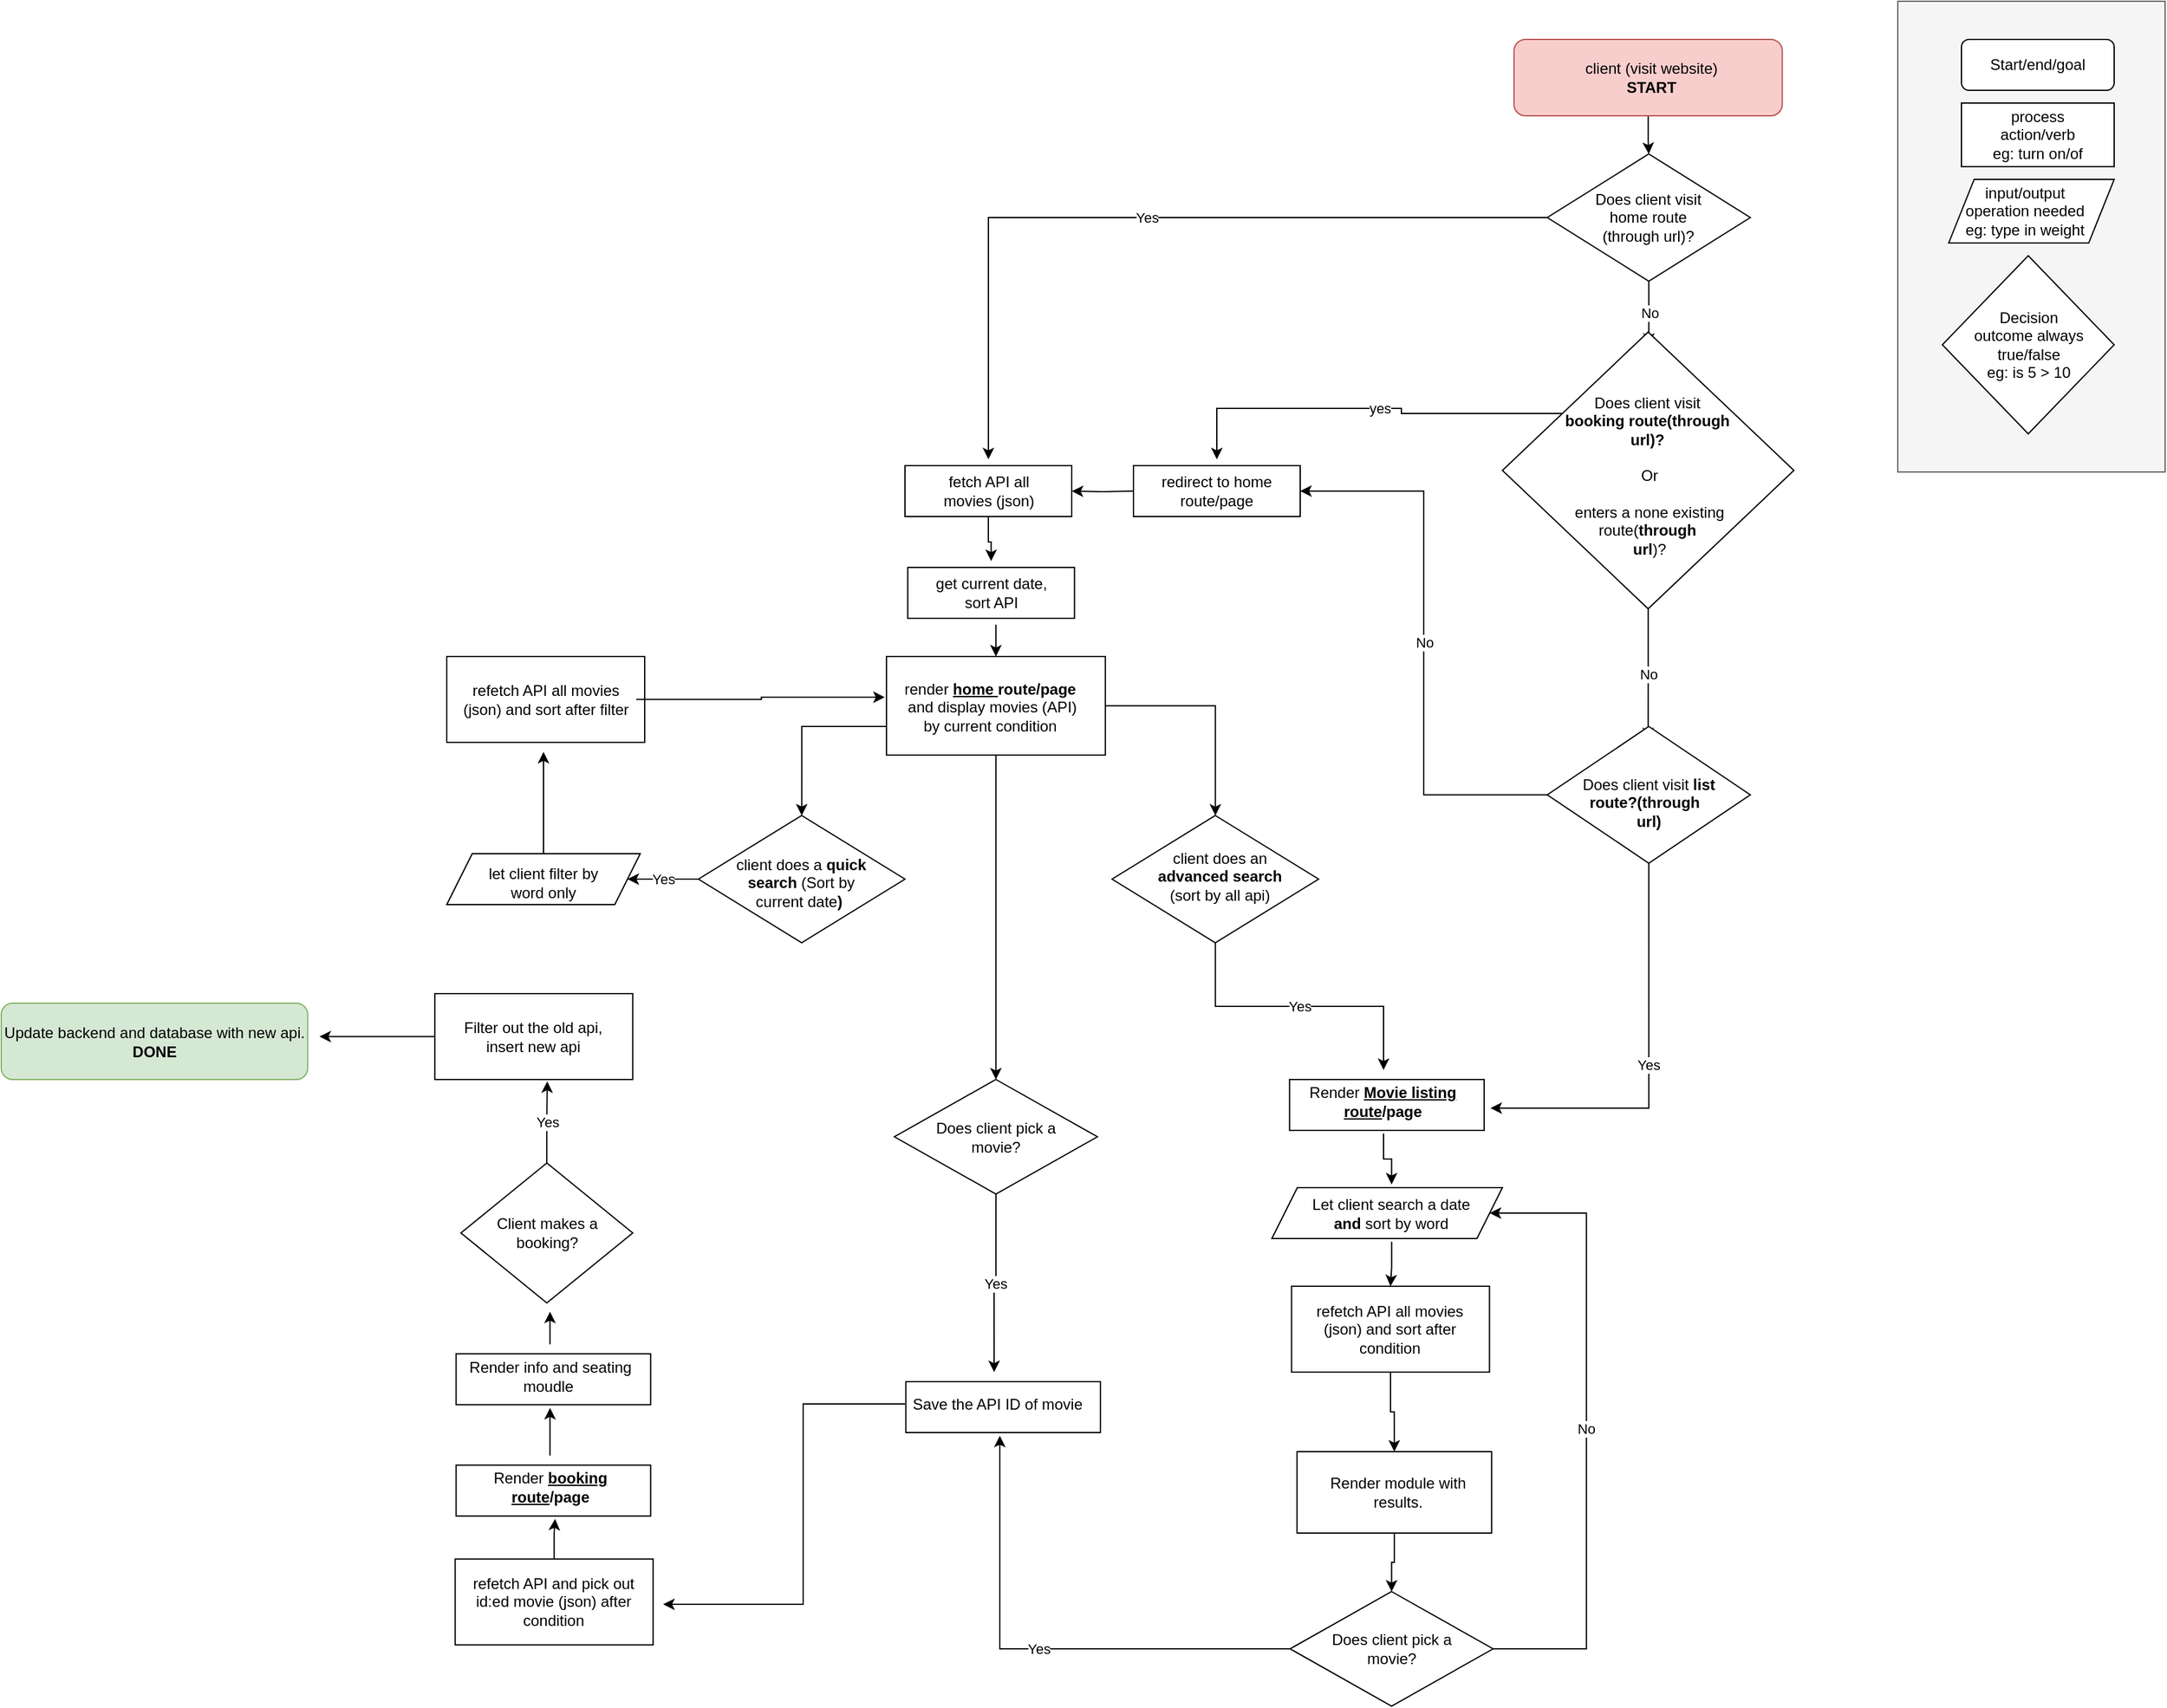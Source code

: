 <mxfile version="15.0.3" type="device"><diagram id="C5RBs43oDa-KdzZeNtuy" name="Page-1"><mxGraphModel dx="2500" dy="934" grid="1" gridSize="10" guides="1" tooltips="1" connect="1" arrows="1" fold="1" page="1" pageScale="1" pageWidth="827" pageHeight="1169" math="0" shadow="0"><root><mxCell id="WIyWlLk6GJQsqaUBKTNV-0"/><mxCell id="WIyWlLk6GJQsqaUBKTNV-1" parent="WIyWlLk6GJQsqaUBKTNV-0"/><mxCell id="WcwR2hOtbCeRohma0PLE-163" value="" style="rounded=0;whiteSpace=wrap;html=1;fillColor=#f5f5f5;strokeColor=#666666;fontColor=#333333;" vertex="1" parent="WIyWlLk6GJQsqaUBKTNV-1"><mxGeometry x="700" y="220" width="210" height="370" as="geometry"/></mxCell><mxCell id="WIyWlLk6GJQsqaUBKTNV-3" value="Start/end/goal" style="rounded=1;whiteSpace=wrap;html=1;fontSize=12;glass=0;strokeWidth=1;shadow=0;" parent="WIyWlLk6GJQsqaUBKTNV-1" vertex="1"><mxGeometry x="750" y="250" width="120" height="40" as="geometry"/></mxCell><mxCell id="WcwR2hOtbCeRohma0PLE-153" style="edgeStyle=orthogonalEdgeStyle;rounded=0;orthogonalLoop=1;jettySize=auto;html=1;entryX=0.5;entryY=0;entryDx=0;entryDy=0;" edge="1" parent="WIyWlLk6GJQsqaUBKTNV-1" source="WcwR2hOtbCeRohma0PLE-0" target="WcwR2hOtbCeRohma0PLE-21"><mxGeometry relative="1" as="geometry"/></mxCell><mxCell id="WcwR2hOtbCeRohma0PLE-0" value="" style="rounded=1;whiteSpace=wrap;html=1;fillColor=#f8cecc;strokeColor=#b85450;" vertex="1" parent="WIyWlLk6GJQsqaUBKTNV-1"><mxGeometry x="398.5" y="250" width="210.75" height="60" as="geometry"/></mxCell><mxCell id="WcwR2hOtbCeRohma0PLE-2" value="" style="rounded=0;whiteSpace=wrap;html=1;" vertex="1" parent="WIyWlLk6GJQsqaUBKTNV-1"><mxGeometry x="750" y="300" width="120" height="50" as="geometry"/></mxCell><mxCell id="WcwR2hOtbCeRohma0PLE-5" value="process&lt;br&gt;action/verb&lt;br&gt;eg: turn on/of" style="text;html=1;strokeColor=none;fillColor=none;align=center;verticalAlign=middle;whiteSpace=wrap;rounded=0;" vertex="1" parent="WIyWlLk6GJQsqaUBKTNV-1"><mxGeometry x="765" y="315" width="90" height="20" as="geometry"/></mxCell><mxCell id="WcwR2hOtbCeRohma0PLE-6" value="" style="shape=parallelogram;perimeter=parallelogramPerimeter;whiteSpace=wrap;html=1;fixedSize=1;" vertex="1" parent="WIyWlLk6GJQsqaUBKTNV-1"><mxGeometry x="740" y="360" width="130" height="50" as="geometry"/></mxCell><mxCell id="WcwR2hOtbCeRohma0PLE-7" value="input/output&lt;br&gt;operation needed&lt;br&gt;eg: type in weight" style="text;html=1;strokeColor=none;fillColor=none;align=center;verticalAlign=middle;whiteSpace=wrap;rounded=0;" vertex="1" parent="WIyWlLk6GJQsqaUBKTNV-1"><mxGeometry x="730" y="375" width="140" height="20" as="geometry"/></mxCell><mxCell id="WcwR2hOtbCeRohma0PLE-11" value="client (visit website)&lt;br&gt;&lt;b&gt;START&lt;/b&gt;" style="text;html=1;strokeColor=none;fillColor=none;align=center;verticalAlign=middle;whiteSpace=wrap;rounded=0;" vertex="1" parent="WIyWlLk6GJQsqaUBKTNV-1"><mxGeometry x="449.37" y="270" width="115.25" height="20" as="geometry"/></mxCell><mxCell id="WcwR2hOtbCeRohma0PLE-12" value="" style="group" vertex="1" connectable="0" parent="WIyWlLk6GJQsqaUBKTNV-1"><mxGeometry x="735" y="420" width="135" height="140" as="geometry"/></mxCell><mxCell id="WcwR2hOtbCeRohma0PLE-9" value="" style="rhombus;whiteSpace=wrap;html=1;" vertex="1" parent="WcwR2hOtbCeRohma0PLE-12"><mxGeometry width="135" height="140" as="geometry"/></mxCell><mxCell id="WcwR2hOtbCeRohma0PLE-10" value="Decision&lt;br&gt;outcome always true/false&lt;br&gt;eg: is 5 &amp;gt; 10" style="text;html=1;strokeColor=none;fillColor=none;align=center;verticalAlign=middle;whiteSpace=wrap;rounded=0;" vertex="1" parent="WcwR2hOtbCeRohma0PLE-12"><mxGeometry x="22.5" y="40" width="90" height="60" as="geometry"/></mxCell><mxCell id="WcwR2hOtbCeRohma0PLE-136" style="edgeStyle=orthogonalEdgeStyle;rounded=0;orthogonalLoop=1;jettySize=auto;html=1;entryX=0.5;entryY=0;entryDx=0;entryDy=0;" edge="1" parent="WIyWlLk6GJQsqaUBKTNV-1" source="WcwR2hOtbCeRohma0PLE-15" target="WcwR2hOtbCeRohma0PLE-51"><mxGeometry relative="1" as="geometry"><Array as="points"><mxPoint x="-161" y="790"/></Array></mxGeometry></mxCell><mxCell id="WcwR2hOtbCeRohma0PLE-143" style="edgeStyle=orthogonalEdgeStyle;rounded=0;orthogonalLoop=1;jettySize=auto;html=1;" edge="1" parent="WIyWlLk6GJQsqaUBKTNV-1" source="WcwR2hOtbCeRohma0PLE-15" target="WcwR2hOtbCeRohma0PLE-97"><mxGeometry relative="1" as="geometry"/></mxCell><mxCell id="WcwR2hOtbCeRohma0PLE-146" style="edgeStyle=orthogonalEdgeStyle;rounded=0;orthogonalLoop=1;jettySize=auto;html=1;" edge="1" parent="WIyWlLk6GJQsqaUBKTNV-1" source="WcwR2hOtbCeRohma0PLE-15" target="WcwR2hOtbCeRohma0PLE-108"><mxGeometry relative="1" as="geometry"/></mxCell><mxCell id="WcwR2hOtbCeRohma0PLE-15" value="" style="rounded=0;whiteSpace=wrap;html=1;" vertex="1" parent="WIyWlLk6GJQsqaUBKTNV-1"><mxGeometry x="-94.54" y="735" width="171.94" height="77.5" as="geometry"/></mxCell><mxCell id="WcwR2hOtbCeRohma0PLE-16" value="render &lt;b&gt;&lt;u&gt;home&amp;nbsp;&lt;/u&gt;route/page&lt;br&gt;&amp;nbsp;&lt;/b&gt;and display movies (API) by current condition" style="text;html=1;strokeColor=none;fillColor=none;align=center;verticalAlign=middle;whiteSpace=wrap;rounded=0;" vertex="1" parent="WIyWlLk6GJQsqaUBKTNV-1"><mxGeometry x="-89.54" y="750" width="154.19" height="50" as="geometry"/></mxCell><mxCell id="WcwR2hOtbCeRohma0PLE-129" style="edgeStyle=orthogonalEdgeStyle;rounded=0;orthogonalLoop=1;jettySize=auto;html=1;entryX=0.5;entryY=0;entryDx=0;entryDy=0;" edge="1" parent="WIyWlLk6GJQsqaUBKTNV-1" source="WcwR2hOtbCeRohma0PLE-19" target="WcwR2hOtbCeRohma0PLE-27"><mxGeometry relative="1" as="geometry"/></mxCell><mxCell id="WcwR2hOtbCeRohma0PLE-19" value="" style="rounded=0;whiteSpace=wrap;html=1;" vertex="1" parent="WIyWlLk6GJQsqaUBKTNV-1"><mxGeometry x="-80" y="585" width="131" height="40" as="geometry"/></mxCell><mxCell id="WcwR2hOtbCeRohma0PLE-20" value="fetch API all movies (json)" style="text;html=1;strokeColor=none;fillColor=none;align=center;verticalAlign=middle;whiteSpace=wrap;rounded=0;" vertex="1" parent="WIyWlLk6GJQsqaUBKTNV-1"><mxGeometry x="-67.25" y="580" width="105.5" height="50" as="geometry"/></mxCell><mxCell id="WcwR2hOtbCeRohma0PLE-39" value="No" style="edgeStyle=orthogonalEdgeStyle;rounded=0;orthogonalLoop=1;jettySize=auto;html=1;exitX=0.5;exitY=1;exitDx=0;exitDy=0;" edge="1" parent="WIyWlLk6GJQsqaUBKTNV-1" source="WcwR2hOtbCeRohma0PLE-21"><mxGeometry relative="1" as="geometry"><mxPoint x="504.37" y="490" as="targetPoint"/></mxGeometry></mxCell><mxCell id="WcwR2hOtbCeRohma0PLE-21" value="" style="rhombus;whiteSpace=wrap;html=1;" vertex="1" parent="WIyWlLk6GJQsqaUBKTNV-1"><mxGeometry x="424.62" y="340" width="159.5" height="100" as="geometry"/></mxCell><mxCell id="WcwR2hOtbCeRohma0PLE-30" value="Yes" style="edgeStyle=orthogonalEdgeStyle;rounded=0;orthogonalLoop=1;jettySize=auto;html=1;exitX=0;exitY=0.5;exitDx=0;exitDy=0;" edge="1" parent="WIyWlLk6GJQsqaUBKTNV-1" source="WcwR2hOtbCeRohma0PLE-21" target="WcwR2hOtbCeRohma0PLE-20"><mxGeometry relative="1" as="geometry"><mxPoint x="320" y="400" as="sourcePoint"/></mxGeometry></mxCell><mxCell id="WcwR2hOtbCeRohma0PLE-22" value="Does client visit home route (through url)?" style="text;html=1;strokeColor=none;fillColor=none;align=center;verticalAlign=middle;whiteSpace=wrap;rounded=0;" vertex="1" parent="WIyWlLk6GJQsqaUBKTNV-1"><mxGeometry x="449.37" y="380" width="110" height="20" as="geometry"/></mxCell><mxCell id="WcwR2hOtbCeRohma0PLE-26" value="" style="rounded=0;whiteSpace=wrap;html=1;" vertex="1" parent="WIyWlLk6GJQsqaUBKTNV-1"><mxGeometry x="-77.81" y="665" width="131" height="40" as="geometry"/></mxCell><mxCell id="WcwR2hOtbCeRohma0PLE-123" style="edgeStyle=orthogonalEdgeStyle;rounded=0;orthogonalLoop=1;jettySize=auto;html=1;entryX=0.5;entryY=0;entryDx=0;entryDy=0;" edge="1" parent="WIyWlLk6GJQsqaUBKTNV-1" source="WcwR2hOtbCeRohma0PLE-27" target="WcwR2hOtbCeRohma0PLE-15"><mxGeometry relative="1" as="geometry"><Array as="points"><mxPoint x="-9" y="700"/><mxPoint x="-9" y="700"/></Array></mxGeometry></mxCell><mxCell id="WcwR2hOtbCeRohma0PLE-27" value="get current date, sort API" style="text;html=1;strokeColor=none;fillColor=none;align=center;verticalAlign=middle;whiteSpace=wrap;rounded=0;" vertex="1" parent="WIyWlLk6GJQsqaUBKTNV-1"><mxGeometry x="-65.06" y="660" width="105.5" height="50" as="geometry"/></mxCell><mxCell id="WcwR2hOtbCeRohma0PLE-45" value="yes" style="edgeStyle=orthogonalEdgeStyle;rounded=0;orthogonalLoop=1;jettySize=auto;html=1;exitX=0;exitY=0;exitDx=0;exitDy=0;" edge="1" parent="WIyWlLk6GJQsqaUBKTNV-1" source="WcwR2hOtbCeRohma0PLE-53" target="WcwR2hOtbCeRohma0PLE-42"><mxGeometry relative="1" as="geometry"><mxPoint x="310" y="605" as="sourcePoint"/><Array as="points"><mxPoint x="310" y="544"/><mxPoint x="310" y="540"/><mxPoint x="165" y="540"/></Array></mxGeometry></mxCell><mxCell id="WcwR2hOtbCeRohma0PLE-41" value="" style="rounded=0;whiteSpace=wrap;html=1;" vertex="1" parent="WIyWlLk6GJQsqaUBKTNV-1"><mxGeometry x="99.5" y="585" width="131" height="40" as="geometry"/></mxCell><mxCell id="WcwR2hOtbCeRohma0PLE-44" style="edgeStyle=orthogonalEdgeStyle;rounded=0;orthogonalLoop=1;jettySize=auto;html=1;entryX=1;entryY=0.5;entryDx=0;entryDy=0;" edge="1" parent="WIyWlLk6GJQsqaUBKTNV-1" target="WcwR2hOtbCeRohma0PLE-19"><mxGeometry relative="1" as="geometry"><mxPoint x="100" y="605" as="sourcePoint"/></mxGeometry></mxCell><mxCell id="WcwR2hOtbCeRohma0PLE-42" value="redirect to home route/page" style="text;html=1;strokeColor=none;fillColor=none;align=center;verticalAlign=middle;whiteSpace=wrap;rounded=0;" vertex="1" parent="WIyWlLk6GJQsqaUBKTNV-1"><mxGeometry x="105" y="580" width="120" height="50" as="geometry"/></mxCell><mxCell id="WcwR2hOtbCeRohma0PLE-142" value="Yes" style="edgeStyle=orthogonalEdgeStyle;rounded=0;orthogonalLoop=1;jettySize=auto;html=1;" edge="1" parent="WIyWlLk6GJQsqaUBKTNV-1" source="WcwR2hOtbCeRohma0PLE-51" target="WcwR2hOtbCeRohma0PLE-80"><mxGeometry relative="1" as="geometry"/></mxCell><mxCell id="WcwR2hOtbCeRohma0PLE-51" value="" style="rhombus;whiteSpace=wrap;html=1;" vertex="1" parent="WIyWlLk6GJQsqaUBKTNV-1"><mxGeometry x="-242.26" y="860" width="162.26" height="100" as="geometry"/></mxCell><mxCell id="WcwR2hOtbCeRohma0PLE-52" value="client does a&amp;nbsp;&lt;b&gt;quick search&amp;nbsp;&lt;/b&gt;(Sort by current date&lt;b&gt;)&amp;nbsp;&lt;/b&gt;" style="text;html=1;strokeColor=none;fillColor=none;align=center;verticalAlign=middle;whiteSpace=wrap;rounded=0;" vertex="1" parent="WIyWlLk6GJQsqaUBKTNV-1"><mxGeometry x="-223.75" y="902.5" width="125.25" height="20" as="geometry"/></mxCell><mxCell id="WcwR2hOtbCeRohma0PLE-105" value="No" style="edgeStyle=orthogonalEdgeStyle;rounded=0;orthogonalLoop=1;jettySize=auto;html=1;" edge="1" parent="WIyWlLk6GJQsqaUBKTNV-1" source="WcwR2hOtbCeRohma0PLE-53"><mxGeometry relative="1" as="geometry"><mxPoint x="503.87" y="800" as="targetPoint"/></mxGeometry></mxCell><mxCell id="WcwR2hOtbCeRohma0PLE-53" value="" style="rhombus;whiteSpace=wrap;html=1;" vertex="1" parent="WIyWlLk6GJQsqaUBKTNV-1"><mxGeometry x="389.37" y="480" width="229" height="217.5" as="geometry"/></mxCell><mxCell id="WcwR2hOtbCeRohma0PLE-54" value="Does client visit&amp;nbsp;&lt;br&gt;&lt;b&gt;booking route(through&amp;nbsp;&lt;br&gt;url)?&amp;nbsp;&lt;/b&gt;&lt;br&gt;&lt;br&gt;Or&lt;br&gt;&lt;br&gt;enters a none existing route(&lt;b&gt;through&amp;nbsp;&lt;/b&gt;&lt;br&gt;&lt;b&gt;url&lt;/b&gt;)?" style="text;html=1;strokeColor=none;fillColor=none;align=center;verticalAlign=middle;whiteSpace=wrap;rounded=0;" vertex="1" parent="WIyWlLk6GJQsqaUBKTNV-1"><mxGeometry x="434.56" y="582.5" width="139.62" height="20" as="geometry"/></mxCell><mxCell id="WcwR2hOtbCeRohma0PLE-120" style="edgeStyle=orthogonalEdgeStyle;rounded=0;orthogonalLoop=1;jettySize=auto;html=1;entryX=0.5;entryY=0;entryDx=0;entryDy=0;" edge="1" parent="WIyWlLk6GJQsqaUBKTNV-1" source="WcwR2hOtbCeRohma0PLE-58" target="WcwR2hOtbCeRohma0PLE-68"><mxGeometry relative="1" as="geometry"/></mxCell><mxCell id="WcwR2hOtbCeRohma0PLE-58" value="" style="rounded=0;whiteSpace=wrap;html=1;" vertex="1" parent="WIyWlLk6GJQsqaUBKTNV-1"><mxGeometry x="223.71" y="1230" width="155.5" height="67.5" as="geometry"/></mxCell><mxCell id="WcwR2hOtbCeRohma0PLE-59" value="refetch API all movies (json) and sort after condition" style="text;html=1;strokeColor=none;fillColor=none;align=center;verticalAlign=middle;whiteSpace=wrap;rounded=0;" vertex="1" parent="WIyWlLk6GJQsqaUBKTNV-1"><mxGeometry x="230.34" y="1243.75" width="142.25" height="40" as="geometry"/></mxCell><mxCell id="WcwR2hOtbCeRohma0PLE-62" value="" style="shape=parallelogram;perimeter=parallelogramPerimeter;whiteSpace=wrap;html=1;fixedSize=1;" vertex="1" parent="WIyWlLk6GJQsqaUBKTNV-1"><mxGeometry x="208.25" y="1152.5" width="181.12" height="40" as="geometry"/></mxCell><mxCell id="WcwR2hOtbCeRohma0PLE-119" style="edgeStyle=orthogonalEdgeStyle;rounded=0;orthogonalLoop=1;jettySize=auto;html=1;entryX=0.5;entryY=0;entryDx=0;entryDy=0;" edge="1" parent="WIyWlLk6GJQsqaUBKTNV-1" source="WcwR2hOtbCeRohma0PLE-63" target="WcwR2hOtbCeRohma0PLE-58"><mxGeometry relative="1" as="geometry"/></mxCell><mxCell id="WcwR2hOtbCeRohma0PLE-63" value="Let client search a date &lt;b&gt;and &lt;/b&gt;sort by word" style="text;html=1;strokeColor=none;fillColor=none;align=center;verticalAlign=middle;whiteSpace=wrap;rounded=0;" vertex="1" parent="WIyWlLk6GJQsqaUBKTNV-1"><mxGeometry x="235.25" y="1150" width="134.12" height="45" as="geometry"/></mxCell><mxCell id="WcwR2hOtbCeRohma0PLE-121" style="edgeStyle=orthogonalEdgeStyle;rounded=0;orthogonalLoop=1;jettySize=auto;html=1;entryX=0.5;entryY=0;entryDx=0;entryDy=0;" edge="1" parent="WIyWlLk6GJQsqaUBKTNV-1" source="WcwR2hOtbCeRohma0PLE-68" target="WcwR2hOtbCeRohma0PLE-74"><mxGeometry relative="1" as="geometry"/></mxCell><mxCell id="WcwR2hOtbCeRohma0PLE-68" value="" style="rounded=0;whiteSpace=wrap;html=1;" vertex="1" parent="WIyWlLk6GJQsqaUBKTNV-1"><mxGeometry x="228" y="1360" width="152.87" height="64" as="geometry"/></mxCell><mxCell id="WcwR2hOtbCeRohma0PLE-69" value="Render module with results." style="text;html=1;strokeColor=none;fillColor=none;align=center;verticalAlign=middle;whiteSpace=wrap;rounded=0;" vertex="1" parent="WIyWlLk6GJQsqaUBKTNV-1"><mxGeometry x="232.56" y="1367" width="149" height="50" as="geometry"/></mxCell><mxCell id="WcwR2hOtbCeRohma0PLE-114" value="Yes" style="edgeStyle=orthogonalEdgeStyle;rounded=0;orthogonalLoop=1;jettySize=auto;html=1;entryX=0.5;entryY=1;entryDx=0;entryDy=0;" edge="1" parent="WIyWlLk6GJQsqaUBKTNV-1" source="WcwR2hOtbCeRohma0PLE-74" target="WcwR2hOtbCeRohma0PLE-157"><mxGeometry relative="1" as="geometry"><mxPoint x="-70" y="1367" as="targetPoint"/></mxGeometry></mxCell><mxCell id="WcwR2hOtbCeRohma0PLE-115" value="No" style="edgeStyle=orthogonalEdgeStyle;rounded=0;orthogonalLoop=1;jettySize=auto;html=1;entryX=1;entryY=0.5;entryDx=0;entryDy=0;" edge="1" parent="WIyWlLk6GJQsqaUBKTNV-1" source="WcwR2hOtbCeRohma0PLE-74" target="WcwR2hOtbCeRohma0PLE-62"><mxGeometry relative="1" as="geometry"><mxPoint x="425.62" y="1190" as="targetPoint"/><Array as="points"><mxPoint x="455.37" y="1515"/><mxPoint x="455.37" y="1173"/></Array></mxGeometry></mxCell><mxCell id="WcwR2hOtbCeRohma0PLE-74" value="" style="rhombus;whiteSpace=wrap;html=1;" vertex="1" parent="WIyWlLk6GJQsqaUBKTNV-1"><mxGeometry x="222.56" y="1470" width="159.5" height="90" as="geometry"/></mxCell><mxCell id="WcwR2hOtbCeRohma0PLE-75" value="Does client pick a movie?" style="text;html=1;strokeColor=none;fillColor=none;align=center;verticalAlign=middle;whiteSpace=wrap;rounded=0;" vertex="1" parent="WIyWlLk6GJQsqaUBKTNV-1"><mxGeometry x="239.69" y="1505" width="125.25" height="20" as="geometry"/></mxCell><mxCell id="WcwR2hOtbCeRohma0PLE-80" value="" style="shape=parallelogram;perimeter=parallelogramPerimeter;whiteSpace=wrap;html=1;fixedSize=1;" vertex="1" parent="WIyWlLk6GJQsqaUBKTNV-1"><mxGeometry x="-440" y="890" width="152" height="40" as="geometry"/></mxCell><mxCell id="WcwR2hOtbCeRohma0PLE-132" style="edgeStyle=orthogonalEdgeStyle;rounded=0;orthogonalLoop=1;jettySize=auto;html=1;" edge="1" parent="WIyWlLk6GJQsqaUBKTNV-1" source="WcwR2hOtbCeRohma0PLE-81"><mxGeometry relative="1" as="geometry"><mxPoint x="-364.0" y="810" as="targetPoint"/></mxGeometry></mxCell><mxCell id="WcwR2hOtbCeRohma0PLE-81" value="let client filter by word only" style="text;html=1;strokeColor=none;fillColor=none;align=center;verticalAlign=middle;whiteSpace=wrap;rounded=0;" vertex="1" parent="WIyWlLk6GJQsqaUBKTNV-1"><mxGeometry x="-414" y="890" width="100" height="45" as="geometry"/></mxCell><mxCell id="WcwR2hOtbCeRohma0PLE-144" value="Yes" style="edgeStyle=orthogonalEdgeStyle;rounded=0;orthogonalLoop=1;jettySize=auto;html=1;" edge="1" parent="WIyWlLk6GJQsqaUBKTNV-1" source="WcwR2hOtbCeRohma0PLE-97" target="WcwR2hOtbCeRohma0PLE-107"><mxGeometry relative="1" as="geometry"/></mxCell><mxCell id="WcwR2hOtbCeRohma0PLE-97" value="" style="rhombus;whiteSpace=wrap;html=1;" vertex="1" parent="WIyWlLk6GJQsqaUBKTNV-1"><mxGeometry x="82.69" y="860" width="162.26" height="100" as="geometry"/></mxCell><mxCell id="WcwR2hOtbCeRohma0PLE-98" value="client does an &lt;b&gt;advanced search &lt;/b&gt;(sort by all api)" style="text;html=1;strokeColor=none;fillColor=none;align=center;verticalAlign=middle;whiteSpace=wrap;rounded=0;" vertex="1" parent="WIyWlLk6GJQsqaUBKTNV-1"><mxGeometry x="105.25" y="897.5" width="125.25" height="20" as="geometry"/></mxCell><mxCell id="WcwR2hOtbCeRohma0PLE-148" value="Yes" style="edgeStyle=orthogonalEdgeStyle;rounded=0;orthogonalLoop=1;jettySize=auto;html=1;exitX=0.5;exitY=1;exitDx=0;exitDy=0;" edge="1" parent="WIyWlLk6GJQsqaUBKTNV-1" source="WcwR2hOtbCeRohma0PLE-103"><mxGeometry relative="1" as="geometry"><mxPoint x="380" y="1090" as="targetPoint"/><Array as="points"><mxPoint x="504" y="1090"/></Array></mxGeometry></mxCell><mxCell id="WcwR2hOtbCeRohma0PLE-149" value="No" style="edgeStyle=orthogonalEdgeStyle;rounded=0;orthogonalLoop=1;jettySize=auto;html=1;entryX=1;entryY=0.5;entryDx=0;entryDy=0;" edge="1" parent="WIyWlLk6GJQsqaUBKTNV-1" source="WcwR2hOtbCeRohma0PLE-103" target="WcwR2hOtbCeRohma0PLE-41"><mxGeometry relative="1" as="geometry"/></mxCell><mxCell id="WcwR2hOtbCeRohma0PLE-103" value="" style="rhombus;whiteSpace=wrap;html=1;" vertex="1" parent="WIyWlLk6GJQsqaUBKTNV-1"><mxGeometry x="424.62" y="790" width="159.5" height="107.5" as="geometry"/></mxCell><mxCell id="WcwR2hOtbCeRohma0PLE-104" value="Does client visit &lt;b&gt;list route?(through&amp;nbsp;&amp;nbsp;&lt;br&gt;url)&lt;/b&gt;" style="text;html=1;strokeColor=none;fillColor=none;align=center;verticalAlign=middle;whiteSpace=wrap;rounded=0;" vertex="1" parent="WIyWlLk6GJQsqaUBKTNV-1"><mxGeometry x="441.75" y="840" width="125.25" height="20" as="geometry"/></mxCell><mxCell id="WcwR2hOtbCeRohma0PLE-106" value="" style="rounded=0;whiteSpace=wrap;html=1;" vertex="1" parent="WIyWlLk6GJQsqaUBKTNV-1"><mxGeometry x="222.16" y="1067.5" width="152.87" height="40" as="geometry"/></mxCell><mxCell id="WcwR2hOtbCeRohma0PLE-118" style="edgeStyle=orthogonalEdgeStyle;rounded=0;orthogonalLoop=1;jettySize=auto;html=1;entryX=0.5;entryY=0;entryDx=0;entryDy=0;" edge="1" parent="WIyWlLk6GJQsqaUBKTNV-1" source="WcwR2hOtbCeRohma0PLE-107" target="WcwR2hOtbCeRohma0PLE-63"><mxGeometry relative="1" as="geometry"/></mxCell><mxCell id="WcwR2hOtbCeRohma0PLE-107" value="Render &lt;u style=&quot;font-weight: bold&quot;&gt;Movie listing route&lt;/u&gt;&lt;b&gt;/page&lt;/b&gt;" style="text;html=1;strokeColor=none;fillColor=none;align=center;verticalAlign=middle;whiteSpace=wrap;rounded=0;" vertex="1" parent="WIyWlLk6GJQsqaUBKTNV-1"><mxGeometry x="221.47" y="1060" width="149" height="50" as="geometry"/></mxCell><mxCell id="WcwR2hOtbCeRohma0PLE-152" value="Yes" style="edgeStyle=orthogonalEdgeStyle;rounded=0;orthogonalLoop=1;jettySize=auto;html=1;entryX=0.47;entryY=0;entryDx=0;entryDy=0;entryPerimeter=0;" edge="1" parent="WIyWlLk6GJQsqaUBKTNV-1" source="WcwR2hOtbCeRohma0PLE-108" target="WcwR2hOtbCeRohma0PLE-157"><mxGeometry relative="1" as="geometry"><mxPoint x="-70" y="1307" as="targetPoint"/></mxGeometry></mxCell><mxCell id="WcwR2hOtbCeRohma0PLE-108" value="" style="rhombus;whiteSpace=wrap;html=1;" vertex="1" parent="WIyWlLk6GJQsqaUBKTNV-1"><mxGeometry x="-88.32" y="1067.5" width="159.5" height="90" as="geometry"/></mxCell><mxCell id="WcwR2hOtbCeRohma0PLE-109" value="Does client pick a movie?" style="text;html=1;strokeColor=none;fillColor=none;align=center;verticalAlign=middle;whiteSpace=wrap;rounded=0;" vertex="1" parent="WIyWlLk6GJQsqaUBKTNV-1"><mxGeometry x="-71.2" y="1102.5" width="125.25" height="20" as="geometry"/></mxCell><mxCell id="WcwR2hOtbCeRohma0PLE-116" value="" style="rounded=0;whiteSpace=wrap;html=1;" vertex="1" parent="WIyWlLk6GJQsqaUBKTNV-1"><mxGeometry x="-440" y="735" width="155.5" height="67.5" as="geometry"/></mxCell><mxCell id="WcwR2hOtbCeRohma0PLE-151" style="edgeStyle=orthogonalEdgeStyle;rounded=0;orthogonalLoop=1;jettySize=auto;html=1;entryX=-0.008;entryY=0.413;entryDx=0;entryDy=0;entryPerimeter=0;" edge="1" parent="WIyWlLk6GJQsqaUBKTNV-1" source="WcwR2hOtbCeRohma0PLE-117" target="WcwR2hOtbCeRohma0PLE-15"><mxGeometry relative="1" as="geometry"/></mxCell><mxCell id="WcwR2hOtbCeRohma0PLE-117" value="refetch API all movies (json) and sort after filter" style="text;html=1;strokeColor=none;fillColor=none;align=center;verticalAlign=middle;whiteSpace=wrap;rounded=0;" vertex="1" parent="WIyWlLk6GJQsqaUBKTNV-1"><mxGeometry x="-433.37" y="748.75" width="142.25" height="40" as="geometry"/></mxCell><mxCell id="WcwR2hOtbCeRohma0PLE-154" value="" style="rounded=0;whiteSpace=wrap;html=1;" vertex="1" parent="WIyWlLk6GJQsqaUBKTNV-1"><mxGeometry x="-432.68" y="1370.63" width="152.87" height="40" as="geometry"/></mxCell><mxCell id="WcwR2hOtbCeRohma0PLE-180" style="edgeStyle=orthogonalEdgeStyle;rounded=0;orthogonalLoop=1;jettySize=auto;html=1;entryX=0.5;entryY=1;entryDx=0;entryDy=0;" edge="1" parent="WIyWlLk6GJQsqaUBKTNV-1" source="WcwR2hOtbCeRohma0PLE-155" target="WcwR2hOtbCeRohma0PLE-160"><mxGeometry relative="1" as="geometry"/></mxCell><mxCell id="WcwR2hOtbCeRohma0PLE-155" value="Render &lt;b&gt;&lt;u&gt;booking route&lt;/u&gt;/page&lt;/b&gt;" style="text;html=1;strokeColor=none;fillColor=none;align=center;verticalAlign=middle;whiteSpace=wrap;rounded=0;" vertex="1" parent="WIyWlLk6GJQsqaUBKTNV-1"><mxGeometry x="-433.37" y="1363.13" width="149" height="50" as="geometry"/></mxCell><mxCell id="WcwR2hOtbCeRohma0PLE-156" value="" style="rounded=0;whiteSpace=wrap;html=1;" vertex="1" parent="WIyWlLk6GJQsqaUBKTNV-1"><mxGeometry x="-79.31" y="1305" width="152.87" height="40" as="geometry"/></mxCell><mxCell id="WcwR2hOtbCeRohma0PLE-177" style="edgeStyle=orthogonalEdgeStyle;rounded=0;orthogonalLoop=1;jettySize=auto;html=1;" edge="1" parent="WIyWlLk6GJQsqaUBKTNV-1" source="WcwR2hOtbCeRohma0PLE-157"><mxGeometry relative="1" as="geometry"><mxPoint x="-270" y="1480" as="targetPoint"/><Array as="points"><mxPoint x="-160" y="1323"/><mxPoint x="-160" y="1480"/></Array></mxGeometry></mxCell><mxCell id="WcwR2hOtbCeRohma0PLE-157" value="Save the API ID of movie&amp;nbsp;" style="text;html=1;strokeColor=none;fillColor=none;align=center;verticalAlign=middle;whiteSpace=wrap;rounded=0;" vertex="1" parent="WIyWlLk6GJQsqaUBKTNV-1"><mxGeometry x="-80.0" y="1297.5" width="149" height="50" as="geometry"/></mxCell><mxCell id="WcwR2hOtbCeRohma0PLE-159" value="" style="rounded=0;whiteSpace=wrap;html=1;" vertex="1" parent="WIyWlLk6GJQsqaUBKTNV-1"><mxGeometry x="-432.68" y="1283.13" width="152.87" height="40" as="geometry"/></mxCell><mxCell id="WcwR2hOtbCeRohma0PLE-181" style="edgeStyle=orthogonalEdgeStyle;rounded=0;orthogonalLoop=1;jettySize=auto;html=1;" edge="1" parent="WIyWlLk6GJQsqaUBKTNV-1" source="WcwR2hOtbCeRohma0PLE-160"><mxGeometry relative="1" as="geometry"><mxPoint x="-358.87" y="1250" as="targetPoint"/></mxGeometry></mxCell><mxCell id="WcwR2hOtbCeRohma0PLE-160" value="Render info and seating moudle&amp;nbsp;" style="text;html=1;strokeColor=none;fillColor=none;align=center;verticalAlign=middle;whiteSpace=wrap;rounded=0;" vertex="1" parent="WIyWlLk6GJQsqaUBKTNV-1"><mxGeometry x="-433.37" y="1275.63" width="149" height="50" as="geometry"/></mxCell><mxCell id="WcwR2hOtbCeRohma0PLE-179" style="edgeStyle=orthogonalEdgeStyle;rounded=0;orthogonalLoop=1;jettySize=auto;html=1;entryX=0.527;entryY=0.995;entryDx=0;entryDy=0;entryPerimeter=0;" edge="1" parent="WIyWlLk6GJQsqaUBKTNV-1" source="WcwR2hOtbCeRohma0PLE-161" target="WcwR2hOtbCeRohma0PLE-155"><mxGeometry relative="1" as="geometry"/></mxCell><mxCell id="WcwR2hOtbCeRohma0PLE-161" value="" style="rounded=0;whiteSpace=wrap;html=1;" vertex="1" parent="WIyWlLk6GJQsqaUBKTNV-1"><mxGeometry x="-433.37" y="1444.38" width="155.5" height="67.5" as="geometry"/></mxCell><mxCell id="WcwR2hOtbCeRohma0PLE-162" value="refetch API and pick out id:ed movie (json) after condition" style="text;html=1;strokeColor=none;fillColor=none;align=center;verticalAlign=middle;whiteSpace=wrap;rounded=0;" vertex="1" parent="WIyWlLk6GJQsqaUBKTNV-1"><mxGeometry x="-426.74" y="1458.13" width="142.25" height="40" as="geometry"/></mxCell><mxCell id="WcwR2hOtbCeRohma0PLE-164" value="" style="group" vertex="1" connectable="0" parent="WIyWlLk6GJQsqaUBKTNV-1"><mxGeometry x="-428.87" y="1133.13" width="135" height="110" as="geometry"/></mxCell><mxCell id="WcwR2hOtbCeRohma0PLE-165" value="" style="rhombus;whiteSpace=wrap;html=1;" vertex="1" parent="WcwR2hOtbCeRohma0PLE-164"><mxGeometry width="135" height="110" as="geometry"/></mxCell><mxCell id="WcwR2hOtbCeRohma0PLE-166" value="Client makes a booking?" style="text;html=1;strokeColor=none;fillColor=none;align=center;verticalAlign=middle;whiteSpace=wrap;rounded=0;" vertex="1" parent="WcwR2hOtbCeRohma0PLE-164"><mxGeometry x="22.5" y="31.429" width="90" height="47.143" as="geometry"/></mxCell><mxCell id="WcwR2hOtbCeRohma0PLE-183" style="edgeStyle=orthogonalEdgeStyle;rounded=0;orthogonalLoop=1;jettySize=auto;html=1;" edge="1" parent="WIyWlLk6GJQsqaUBKTNV-1" source="WcwR2hOtbCeRohma0PLE-168"><mxGeometry relative="1" as="geometry"><mxPoint x="-540" y="1033.75" as="targetPoint"/></mxGeometry></mxCell><mxCell id="WcwR2hOtbCeRohma0PLE-168" value="" style="rounded=0;whiteSpace=wrap;html=1;" vertex="1" parent="WIyWlLk6GJQsqaUBKTNV-1"><mxGeometry x="-449.37" y="1000" width="155.5" height="67.5" as="geometry"/></mxCell><mxCell id="WcwR2hOtbCeRohma0PLE-169" value="Filter out the old api, insert new api" style="text;html=1;strokeColor=none;fillColor=none;align=center;verticalAlign=middle;whiteSpace=wrap;rounded=0;" vertex="1" parent="WIyWlLk6GJQsqaUBKTNV-1"><mxGeometry x="-442.74" y="1013.75" width="142.25" height="40" as="geometry"/></mxCell><mxCell id="WcwR2hOtbCeRohma0PLE-174" value="" style="rounded=1;whiteSpace=wrap;html=1;fillColor=#d5e8d4;strokeColor=#82b366;" vertex="1" parent="WIyWlLk6GJQsqaUBKTNV-1"><mxGeometry x="-790" y="1007.5" width="240.75" height="60" as="geometry"/></mxCell><mxCell id="WcwR2hOtbCeRohma0PLE-175" value="Update backend and database with new api.&lt;br&gt;&lt;b&gt;DONE&lt;/b&gt;" style="text;html=1;strokeColor=none;fillColor=none;align=center;verticalAlign=middle;whiteSpace=wrap;rounded=0;" vertex="1" parent="WIyWlLk6GJQsqaUBKTNV-1"><mxGeometry x="-790" y="1027.5" width="240.75" height="20" as="geometry"/></mxCell><mxCell id="WcwR2hOtbCeRohma0PLE-176" value="Yes" style="edgeStyle=orthogonalEdgeStyle;rounded=0;orthogonalLoop=1;jettySize=auto;html=1;entryX=0.568;entryY=1.022;entryDx=0;entryDy=0;entryPerimeter=0;" edge="1" parent="WIyWlLk6GJQsqaUBKTNV-1" source="WcwR2hOtbCeRohma0PLE-165" target="WcwR2hOtbCeRohma0PLE-168"><mxGeometry relative="1" as="geometry"/></mxCell></root></mxGraphModel></diagram></mxfile>